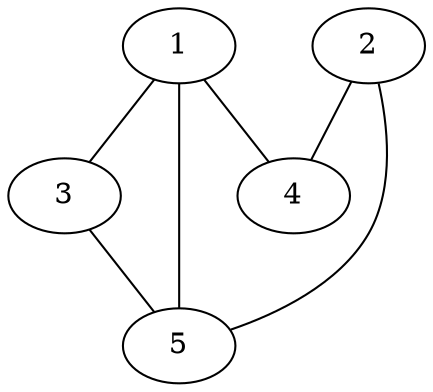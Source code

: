 graph ComplementGraph {
    1;
    2;
    3;
    4;
    5;
    1 -- 3;
    1 -- 4;
    1 -- 5;
    2 -- 4;
    2 -- 5;
    3 -- 5;
}
